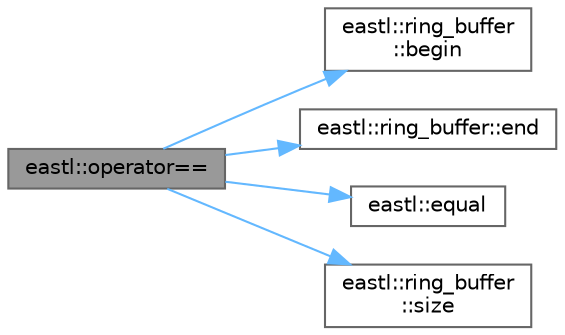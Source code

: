 digraph "eastl::operator=="
{
 // LATEX_PDF_SIZE
  bgcolor="transparent";
  edge [fontname=Helvetica,fontsize=10,labelfontname=Helvetica,labelfontsize=10];
  node [fontname=Helvetica,fontsize=10,shape=box,height=0.2,width=0.4];
  rankdir="LR";
  Node1 [id="Node000001",label="eastl::operator==",height=0.2,width=0.4,color="gray40", fillcolor="grey60", style="filled", fontcolor="black",tooltip=" "];
  Node1 -> Node2 [id="edge1_Node000001_Node000002",color="steelblue1",style="solid",tooltip=" "];
  Node2 [id="Node000002",label="eastl::ring_buffer\l::begin",height=0.2,width=0.4,color="grey40", fillcolor="white", style="filled",URL="$classeastl_1_1ring__buffer.html#a9e8a2be65619d5f83cbd7e5ee360fcee",tooltip=" "];
  Node1 -> Node3 [id="edge2_Node000001_Node000003",color="steelblue1",style="solid",tooltip=" "];
  Node3 [id="Node000003",label="eastl::ring_buffer::end",height=0.2,width=0.4,color="grey40", fillcolor="white", style="filled",URL="$classeastl_1_1ring__buffer.html#a65a409304af71691ffc2201d7b855ba4",tooltip=" "];
  Node1 -> Node4 [id="edge3_Node000001_Node000004",color="steelblue1",style="solid",tooltip=" "];
  Node4 [id="Node000004",label="eastl::equal",height=0.2,width=0.4,color="grey40", fillcolor="white", style="filled",URL="$namespaceeastl.html#a727607e28900e7ea1f778a77a75dad1e",tooltip=" "];
  Node1 -> Node5 [id="edge4_Node000001_Node000005",color="steelblue1",style="solid",tooltip=" "];
  Node5 [id="Node000005",label="eastl::ring_buffer\l::size",height=0.2,width=0.4,color="grey40", fillcolor="white", style="filled",URL="$classeastl_1_1ring__buffer.html#a6903beb251bc74c096d94606a0d0fb69",tooltip=" "];
}
